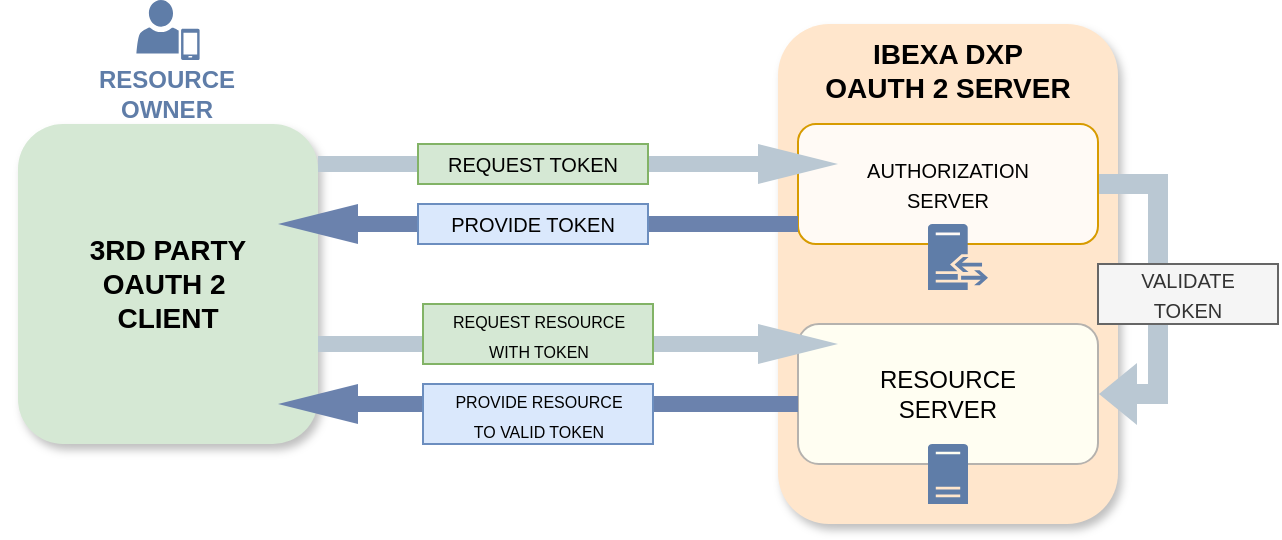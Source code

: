 <mxfile version="24.2.1" type="device">
  <diagram id="xyfKmxm5vYc187bXumjf" name="Strona-10">
    <mxGraphModel dx="1434" dy="761" grid="1" gridSize="10" guides="1" tooltips="1" connect="1" arrows="1" fold="1" page="1" pageScale="1" pageWidth="827" pageHeight="1169" math="0" shadow="0">
      <root>
        <mxCell id="0" />
        <mxCell id="1" parent="0" />
        <mxCell id="DVZVEU33qGXVSBsWSqa1-1" value="3RD PARTY&lt;br&gt;OAUTH 2&amp;nbsp;&lt;br&gt;&lt;span style=&quot;background-color: initial; text-align: right;&quot;&gt;CLIENT&lt;/span&gt;" style="rounded=1;whiteSpace=wrap;html=1;fontStyle=1;fontSize=14;fillColor=#d5e8d4;strokeColor=none;shadow=1;glass=0;verticalAlign=middle;" parent="1" vertex="1">
          <mxGeometry x="180" y="300" width="150" height="160" as="geometry" />
        </mxCell>
        <mxCell id="DVZVEU33qGXVSBsWSqa1-4" value="&lt;b&gt;&lt;font color=&quot;#5f7da8&quot;&gt;RESOURCE&lt;br&gt;&lt;/font&gt;&lt;/b&gt;&lt;div style=&quot;&quot;&gt;&lt;span style=&quot;background-color: initial;&quot;&gt;&lt;b&gt;&lt;font color=&quot;#5f7da8&quot;&gt;OWNER&lt;/font&gt;&lt;/b&gt;&lt;/span&gt;&lt;/div&gt;" style="text;strokeColor=none;align=center;fillColor=none;html=1;verticalAlign=middle;whiteSpace=wrap;rounded=0;" parent="1" vertex="1">
          <mxGeometry x="171.38" y="270" width="167.25" height="30" as="geometry" />
        </mxCell>
        <mxCell id="DVZVEU33qGXVSBsWSqa1-5" value="IBEXA DXP&lt;br style=&quot;border-color: var(--border-color);&quot;&gt;OAUTH 2 SERVER" style="rounded=1;whiteSpace=wrap;html=1;fontStyle=1;fontSize=14;fillColor=#ffe6cc;strokeColor=none;shadow=1;glass=0;verticalAlign=top;" parent="1" vertex="1">
          <mxGeometry x="560" y="250" width="170" height="250" as="geometry" />
        </mxCell>
        <mxCell id="DVZVEU33qGXVSBsWSqa1-7" value="" style="edgeStyle=orthogonalEdgeStyle;rounded=0;orthogonalLoop=1;jettySize=auto;html=1;shape=flexArrow;entryX=1;entryY=0.5;entryDx=0;entryDy=0;fillColor=#BAC8D3;strokeColor=none;exitX=1;exitY=0.5;exitDx=0;exitDy=0;" parent="1" source="DVZVEU33qGXVSBsWSqa1-8" target="DVZVEU33qGXVSBsWSqa1-10" edge="1">
          <mxGeometry relative="1" as="geometry">
            <mxPoint x="720" y="310" as="sourcePoint" />
            <mxPoint x="800" y="435" as="targetPoint" />
            <Array as="points">
              <mxPoint x="750" y="330" />
              <mxPoint x="750" y="435" />
            </Array>
          </mxGeometry>
        </mxCell>
        <mxCell id="DVZVEU33qGXVSBsWSqa1-8" value="&lt;font style=&quot;font-size: 10px;&quot;&gt;AUTHORIZATION&lt;/font&gt;&lt;br&gt;&lt;font style=&quot;font-size: 10px;&quot;&gt;SERVER&lt;/font&gt;" style="rounded=1;whiteSpace=wrap;html=1;fillColor=#FFFAF5;strokeColor=#d79b00;" parent="1" vertex="1">
          <mxGeometry x="570" y="300" width="150" height="60" as="geometry" />
        </mxCell>
        <mxCell id="DVZVEU33qGXVSBsWSqa1-10" value="RESOURCE&lt;br&gt;SERVER" style="rounded=1;whiteSpace=wrap;html=1;fillColor=#FFFEF2;strokeColor=#B5B2AE;" parent="1" vertex="1">
          <mxGeometry x="570" y="400" width="150" height="70" as="geometry" />
        </mxCell>
        <mxCell id="DVZVEU33qGXVSBsWSqa1-12" value="" style="sketch=0;pointerEvents=1;shadow=0;dashed=0;html=1;strokeColor=none;labelPosition=center;verticalLabelPosition=bottom;verticalAlign=top;outlineConnect=0;align=center;shape=mxgraph.office.servers.server_generic;fillColor=#5F7DA8;" parent="1" vertex="1">
          <mxGeometry x="635" y="460" width="20" height="30" as="geometry" />
        </mxCell>
        <mxCell id="DVZVEU33qGXVSBsWSqa1-15" value="&lt;span style=&quot;font-size: 10px;&quot;&gt;VALIDATE&lt;br&gt;&lt;/span&gt;&lt;font style=&quot;font-size: 10px;&quot;&gt;TOKEN&lt;/font&gt;" style="text;strokeColor=#666666;align=center;fillColor=#f5f5f5;html=1;verticalAlign=middle;whiteSpace=wrap;rounded=0;fontColor=#333333;" parent="1" vertex="1">
          <mxGeometry x="720" y="370" width="90" height="30" as="geometry" />
        </mxCell>
        <mxCell id="DVZVEU33qGXVSBsWSqa1-18" value="" style="sketch=0;pointerEvents=1;shadow=0;dashed=0;html=1;strokeColor=none;fillColor=#5F7DA8;labelPosition=center;verticalLabelPosition=bottom;verticalAlign=top;outlineConnect=0;align=center;shape=mxgraph.office.users.mobile_user;" parent="1" vertex="1">
          <mxGeometry x="239.19" y="238" width="31.61" height="30" as="geometry" />
        </mxCell>
        <mxCell id="DVZVEU33qGXVSBsWSqa1-2" value="" style="html=1;shadow=0;dashed=0;align=center;verticalAlign=middle;shape=mxgraph.arrows2.arrow;dy=0.6;dx=40;flipH=1;notch=0;fillColor=#bac8d3;strokeColor=none;rotation=-180;" parent="1" vertex="1">
          <mxGeometry x="330" y="310" width="260" height="20" as="geometry" />
        </mxCell>
        <mxCell id="DVZVEU33qGXVSBsWSqa1-3" value="&lt;font style=&quot;font-size: 10px;&quot;&gt;REQUEST TOKEN&lt;br&gt;&lt;/font&gt;" style="text;strokeColor=#82b366;align=center;fillColor=#d5e8d4;html=1;verticalAlign=middle;whiteSpace=wrap;rounded=0;" parent="1" vertex="1">
          <mxGeometry x="380" y="310" width="115" height="20" as="geometry" />
        </mxCell>
        <mxCell id="DVZVEU33qGXVSBsWSqa1-20" value="" style="html=1;shadow=0;dashed=0;align=center;verticalAlign=middle;shape=mxgraph.arrows2.arrow;dy=0.6;dx=40;flipH=1;notch=0;fillColor=#6B82AD;strokeColor=none;rotation=0;" parent="1" vertex="1">
          <mxGeometry x="310" y="340" width="260" height="20" as="geometry" />
        </mxCell>
        <mxCell id="DVZVEU33qGXVSBsWSqa1-21" value="&lt;font style=&quot;font-size: 10px;&quot;&gt;PROVIDE TOKEN&lt;br&gt;&lt;/font&gt;" style="text;strokeColor=#6c8ebf;align=center;fillColor=#dae8fc;html=1;verticalAlign=middle;whiteSpace=wrap;rounded=0;" parent="1" vertex="1">
          <mxGeometry x="380" y="340" width="115" height="20" as="geometry" />
        </mxCell>
        <mxCell id="DVZVEU33qGXVSBsWSqa1-22" value="" style="html=1;shadow=0;dashed=0;align=center;verticalAlign=middle;shape=mxgraph.arrows2.arrow;dy=0.6;dx=40;flipH=1;notch=0;fillColor=#bac8d3;strokeColor=none;rotation=-180;" parent="1" vertex="1">
          <mxGeometry x="330" y="400" width="260" height="20" as="geometry" />
        </mxCell>
        <mxCell id="DVZVEU33qGXVSBsWSqa1-23" value="" style="sketch=0;pointerEvents=1;shadow=0;dashed=0;html=1;strokeColor=none;fillColor=#5F7DA8;labelPosition=center;verticalLabelPosition=bottom;verticalAlign=top;outlineConnect=0;align=center;shape=mxgraph.office.servers.reverse_proxy;" parent="1" vertex="1">
          <mxGeometry x="635" y="350" width="30" height="33" as="geometry" />
        </mxCell>
        <mxCell id="DVZVEU33qGXVSBsWSqa1-24" value="" style="html=1;shadow=0;dashed=0;align=center;verticalAlign=middle;shape=mxgraph.arrows2.arrow;dy=0.6;dx=40;flipH=1;notch=0;fillColor=#6B82AD;strokeColor=none;rotation=0;" parent="1" vertex="1">
          <mxGeometry x="310" y="430" width="260" height="20" as="geometry" />
        </mxCell>
        <mxCell id="DVZVEU33qGXVSBsWSqa1-25" value="&lt;font style=&quot;font-size: 8px;&quot;&gt;REQUEST RESOURCE&lt;br&gt;WITH TOKEN&lt;br&gt;&lt;/font&gt;" style="text;strokeColor=#82b366;align=center;fillColor=#d5e8d4;html=1;verticalAlign=middle;whiteSpace=wrap;rounded=0;" parent="1" vertex="1">
          <mxGeometry x="382.5" y="390" width="115" height="30" as="geometry" />
        </mxCell>
        <mxCell id="DVZVEU33qGXVSBsWSqa1-26" value="&lt;font style=&quot;font-size: 8px;&quot;&gt;PROVIDE RESOURCE&lt;br&gt;TO VALID TOKEN&lt;br&gt;&lt;/font&gt;" style="text;strokeColor=#6c8ebf;align=center;fillColor=#dae8fc;html=1;verticalAlign=middle;whiteSpace=wrap;rounded=0;" parent="1" vertex="1">
          <mxGeometry x="382.5" y="430" width="115" height="30" as="geometry" />
        </mxCell>
      </root>
    </mxGraphModel>
  </diagram>
</mxfile>
